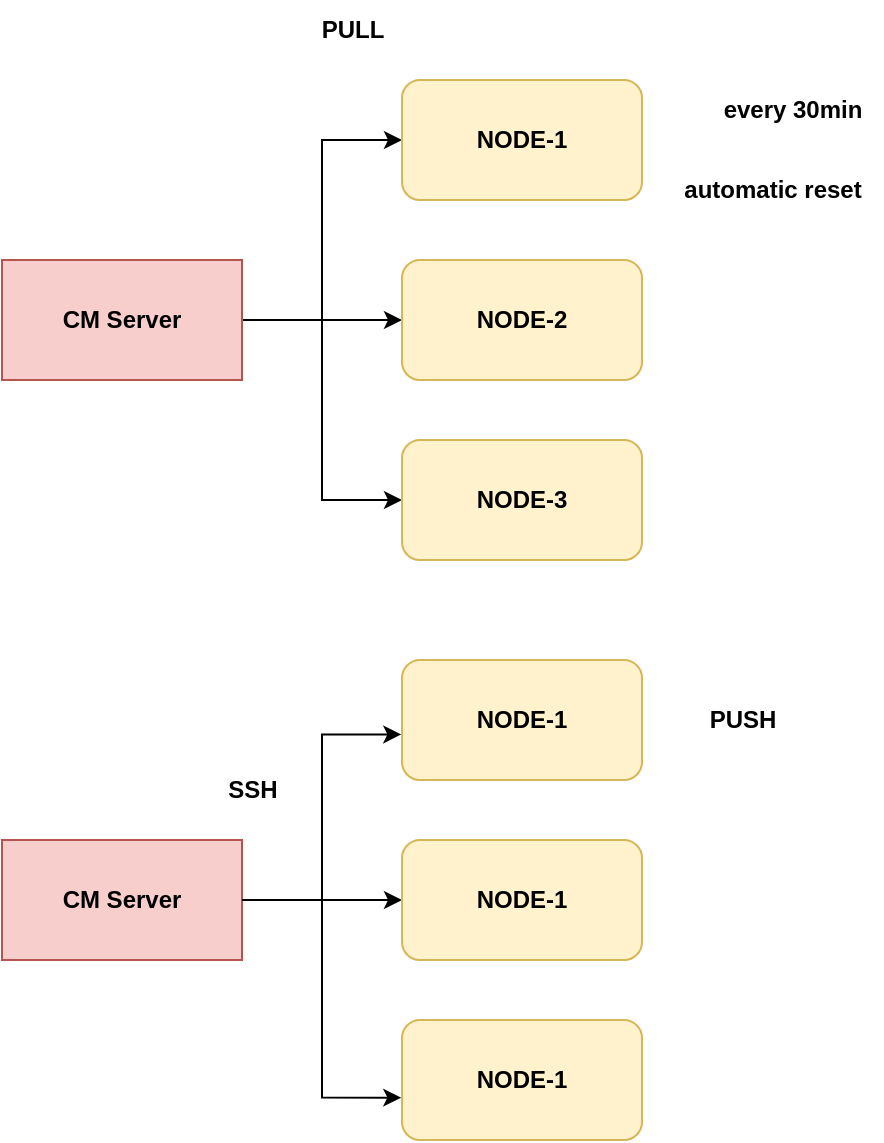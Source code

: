 <mxfile version="24.7.17">
  <diagram name="Page-1" id="aylyuzyK0qthiXCJrvI8">
    <mxGraphModel dx="993" dy="558" grid="1" gridSize="10" guides="1" tooltips="1" connect="1" arrows="1" fold="1" page="1" pageScale="1" pageWidth="850" pageHeight="1100" math="0" shadow="0">
      <root>
        <mxCell id="0" />
        <mxCell id="1" parent="0" />
        <mxCell id="nHS1gelwQEHCnqTav4-Z-1" value="" style="group" vertex="1" connectable="0" parent="1">
          <mxGeometry x="205" y="190" width="440" height="570" as="geometry" />
        </mxCell>
        <mxCell id="00jVBxkWEW1qKjyxyLZR-5" style="edgeStyle=orthogonalEdgeStyle;rounded=0;orthogonalLoop=1;jettySize=auto;html=1;entryX=0;entryY=0.5;entryDx=0;entryDy=0;" parent="nHS1gelwQEHCnqTav4-Z-1" source="00jVBxkWEW1qKjyxyLZR-1" target="00jVBxkWEW1qKjyxyLZR-2" edge="1">
          <mxGeometry relative="1" as="geometry" />
        </mxCell>
        <mxCell id="00jVBxkWEW1qKjyxyLZR-6" style="edgeStyle=orthogonalEdgeStyle;rounded=0;orthogonalLoop=1;jettySize=auto;html=1;entryX=0;entryY=0.5;entryDx=0;entryDy=0;" parent="nHS1gelwQEHCnqTav4-Z-1" source="00jVBxkWEW1qKjyxyLZR-1" target="00jVBxkWEW1qKjyxyLZR-3" edge="1">
          <mxGeometry relative="1" as="geometry" />
        </mxCell>
        <mxCell id="00jVBxkWEW1qKjyxyLZR-7" style="edgeStyle=orthogonalEdgeStyle;rounded=0;orthogonalLoop=1;jettySize=auto;html=1;entryX=0;entryY=0.5;entryDx=0;entryDy=0;" parent="nHS1gelwQEHCnqTav4-Z-1" source="00jVBxkWEW1qKjyxyLZR-1" target="00jVBxkWEW1qKjyxyLZR-4" edge="1">
          <mxGeometry relative="1" as="geometry" />
        </mxCell>
        <mxCell id="00jVBxkWEW1qKjyxyLZR-1" value="&lt;b&gt;CM Server&lt;/b&gt;" style="rounded=0;whiteSpace=wrap;html=1;fillColor=#f8cecc;strokeColor=#b85450;" parent="nHS1gelwQEHCnqTav4-Z-1" vertex="1">
          <mxGeometry y="130" width="120" height="60" as="geometry" />
        </mxCell>
        <mxCell id="00jVBxkWEW1qKjyxyLZR-2" value="&lt;b&gt;NODE-1&lt;/b&gt;" style="rounded=1;whiteSpace=wrap;html=1;fillColor=#fff2cc;strokeColor=#d6b656;" parent="nHS1gelwQEHCnqTav4-Z-1" vertex="1">
          <mxGeometry x="200" y="40" width="120" height="60" as="geometry" />
        </mxCell>
        <mxCell id="00jVBxkWEW1qKjyxyLZR-3" value="&lt;b&gt;NODE-2&lt;/b&gt;" style="rounded=1;whiteSpace=wrap;html=1;fillColor=#fff2cc;strokeColor=#d6b656;" parent="nHS1gelwQEHCnqTav4-Z-1" vertex="1">
          <mxGeometry x="200" y="130" width="120" height="60" as="geometry" />
        </mxCell>
        <mxCell id="00jVBxkWEW1qKjyxyLZR-4" value="&lt;b&gt;NODE-3&lt;/b&gt;" style="rounded=1;whiteSpace=wrap;html=1;fillColor=#fff2cc;strokeColor=#d6b656;" parent="nHS1gelwQEHCnqTav4-Z-1" vertex="1">
          <mxGeometry x="200" y="220" width="120" height="60" as="geometry" />
        </mxCell>
        <mxCell id="00jVBxkWEW1qKjyxyLZR-8" value="&lt;b&gt;PULL&lt;/b&gt;" style="text;html=1;align=center;verticalAlign=middle;resizable=0;points=[];autosize=1;strokeColor=none;fillColor=none;" parent="nHS1gelwQEHCnqTav4-Z-1" vertex="1">
          <mxGeometry x="150" width="50" height="30" as="geometry" />
        </mxCell>
        <mxCell id="00jVBxkWEW1qKjyxyLZR-9" value="&lt;b&gt;every 30min&lt;/b&gt;" style="text;html=1;align=center;verticalAlign=middle;resizable=0;points=[];autosize=1;strokeColor=none;fillColor=none;" parent="nHS1gelwQEHCnqTav4-Z-1" vertex="1">
          <mxGeometry x="350" y="40" width="90" height="30" as="geometry" />
        </mxCell>
        <mxCell id="00jVBxkWEW1qKjyxyLZR-15" style="edgeStyle=orthogonalEdgeStyle;rounded=0;orthogonalLoop=1;jettySize=auto;html=1;entryX=0;entryY=0.5;entryDx=0;entryDy=0;" parent="nHS1gelwQEHCnqTav4-Z-1" source="00jVBxkWEW1qKjyxyLZR-10" target="00jVBxkWEW1qKjyxyLZR-12" edge="1">
          <mxGeometry relative="1" as="geometry" />
        </mxCell>
        <mxCell id="00jVBxkWEW1qKjyxyLZR-10" value="&lt;b&gt;CM Server&lt;/b&gt;" style="rounded=0;whiteSpace=wrap;html=1;fillColor=#f8cecc;strokeColor=#b85450;" parent="nHS1gelwQEHCnqTav4-Z-1" vertex="1">
          <mxGeometry y="420" width="120" height="60" as="geometry" />
        </mxCell>
        <mxCell id="00jVBxkWEW1qKjyxyLZR-11" value="&lt;b&gt;NODE-1&lt;/b&gt;" style="rounded=1;whiteSpace=wrap;html=1;fillColor=#fff2cc;strokeColor=#d6b656;" parent="nHS1gelwQEHCnqTav4-Z-1" vertex="1">
          <mxGeometry x="200" y="330" width="120" height="60" as="geometry" />
        </mxCell>
        <mxCell id="00jVBxkWEW1qKjyxyLZR-12" value="&lt;b&gt;NODE-1&lt;/b&gt;" style="rounded=1;whiteSpace=wrap;html=1;fillColor=#fff2cc;strokeColor=#d6b656;" parent="nHS1gelwQEHCnqTav4-Z-1" vertex="1">
          <mxGeometry x="200" y="420" width="120" height="60" as="geometry" />
        </mxCell>
        <mxCell id="00jVBxkWEW1qKjyxyLZR-13" value="&lt;b&gt;NODE-1&lt;/b&gt;" style="rounded=1;whiteSpace=wrap;html=1;fillColor=#fff2cc;strokeColor=#d6b656;" parent="nHS1gelwQEHCnqTav4-Z-1" vertex="1">
          <mxGeometry x="200" y="510" width="120" height="60" as="geometry" />
        </mxCell>
        <mxCell id="00jVBxkWEW1qKjyxyLZR-14" style="edgeStyle=orthogonalEdgeStyle;rounded=0;orthogonalLoop=1;jettySize=auto;html=1;entryX=-0.003;entryY=0.62;entryDx=0;entryDy=0;entryPerimeter=0;" parent="nHS1gelwQEHCnqTav4-Z-1" source="00jVBxkWEW1qKjyxyLZR-10" target="00jVBxkWEW1qKjyxyLZR-11" edge="1">
          <mxGeometry relative="1" as="geometry" />
        </mxCell>
        <mxCell id="00jVBxkWEW1qKjyxyLZR-16" style="edgeStyle=orthogonalEdgeStyle;rounded=0;orthogonalLoop=1;jettySize=auto;html=1;entryX=-0.003;entryY=0.647;entryDx=0;entryDy=0;entryPerimeter=0;" parent="nHS1gelwQEHCnqTav4-Z-1" source="00jVBxkWEW1qKjyxyLZR-10" target="00jVBxkWEW1qKjyxyLZR-13" edge="1">
          <mxGeometry relative="1" as="geometry" />
        </mxCell>
        <mxCell id="00jVBxkWEW1qKjyxyLZR-17" value="&lt;b&gt;SSH&lt;/b&gt;" style="text;html=1;align=center;verticalAlign=middle;resizable=0;points=[];autosize=1;strokeColor=none;fillColor=none;" parent="nHS1gelwQEHCnqTav4-Z-1" vertex="1">
          <mxGeometry x="100" y="380" width="50" height="30" as="geometry" />
        </mxCell>
        <mxCell id="00jVBxkWEW1qKjyxyLZR-18" value="&lt;b&gt;PUSH&lt;/b&gt;" style="text;html=1;align=center;verticalAlign=middle;resizable=0;points=[];autosize=1;strokeColor=none;fillColor=none;" parent="nHS1gelwQEHCnqTav4-Z-1" vertex="1">
          <mxGeometry x="340" y="345" width="60" height="30" as="geometry" />
        </mxCell>
        <mxCell id="00jVBxkWEW1qKjyxyLZR-19" value="&lt;b&gt;automatic reset&lt;/b&gt;" style="text;html=1;align=center;verticalAlign=middle;resizable=0;points=[];autosize=1;strokeColor=none;fillColor=none;" parent="nHS1gelwQEHCnqTav4-Z-1" vertex="1">
          <mxGeometry x="330" y="80" width="110" height="30" as="geometry" />
        </mxCell>
      </root>
    </mxGraphModel>
  </diagram>
</mxfile>
